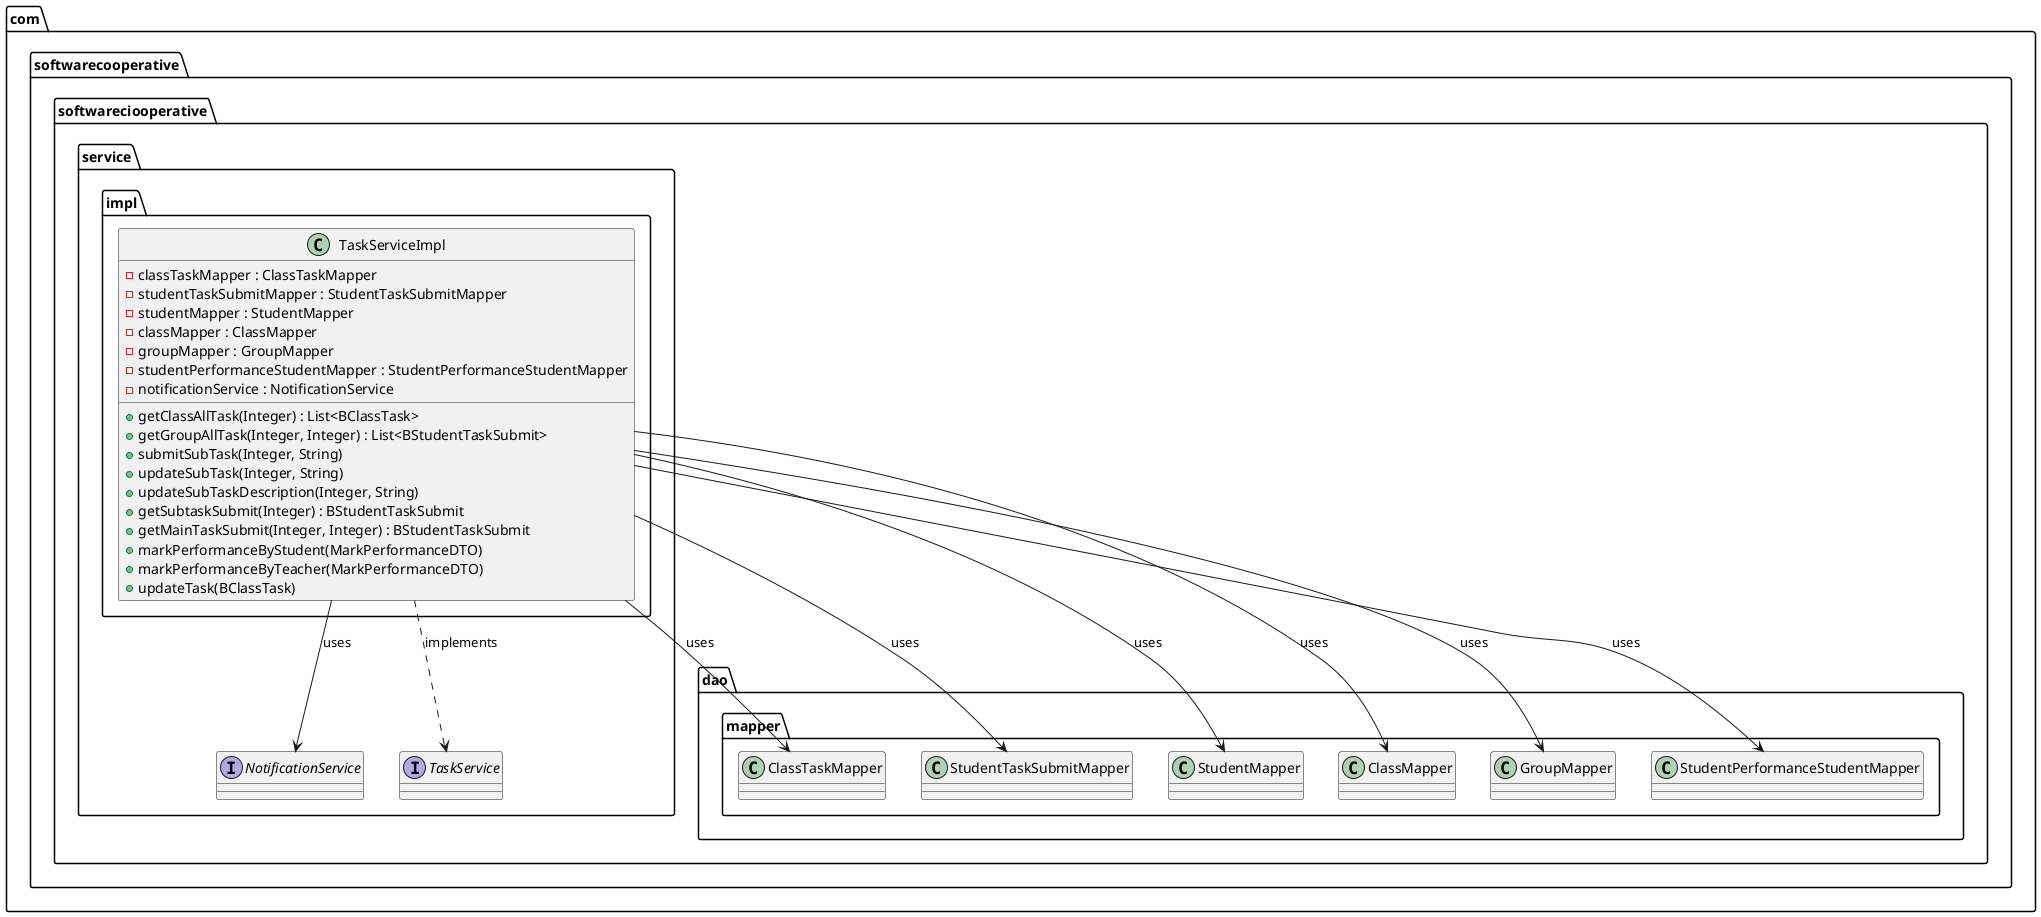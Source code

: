 @startuml
package com.softwarecooperative.softwareciooperative.service.impl {
    class TaskServiceImpl {
        -classTaskMapper : ClassTaskMapper
        -studentTaskSubmitMapper : StudentTaskSubmitMapper
        -studentMapper : StudentMapper
        -classMapper : ClassMapper
        -groupMapper : GroupMapper
        -studentPerformanceStudentMapper : StudentPerformanceStudentMapper
        -notificationService : NotificationService

        +getClassAllTask(Integer) : List<BClassTask>
        +getGroupAllTask(Integer, Integer) : List<BStudentTaskSubmit>
        +submitSubTask(Integer, String)
        +updateSubTask(Integer, String)
        +updateSubTaskDescription(Integer, String)
        +getSubtaskSubmit(Integer) : BStudentTaskSubmit
        +getMainTaskSubmit(Integer, Integer) : BStudentTaskSubmit
        +markPerformanceByStudent(MarkPerformanceDTO)
        +markPerformanceByTeacher(MarkPerformanceDTO)
        +updateTask(BClassTask)
    }
}

package com.softwarecooperative.softwareciooperative.dao.mapper {
    class ClassTaskMapper {

     }
    class StudentTaskSubmitMapper { }
    class StudentMapper { }
    class ClassMapper { }
    class GroupMapper { }
    class StudentPerformanceStudentMapper { }
}

package com.softwarecooperative.softwareciooperative.service {
    interface NotificationService { }
    interface TaskService { }
}

TaskServiceImpl --> ClassTaskMapper : uses
TaskServiceImpl --> StudentTaskSubmitMapper : uses
TaskServiceImpl --> StudentMapper : uses
TaskServiceImpl --> ClassMapper : uses
TaskServiceImpl --> GroupMapper : uses
TaskServiceImpl --> StudentPerformanceStudentMapper : uses
TaskServiceImpl --> NotificationService : uses

TaskServiceImpl ..> TaskService : implements
@enduml
